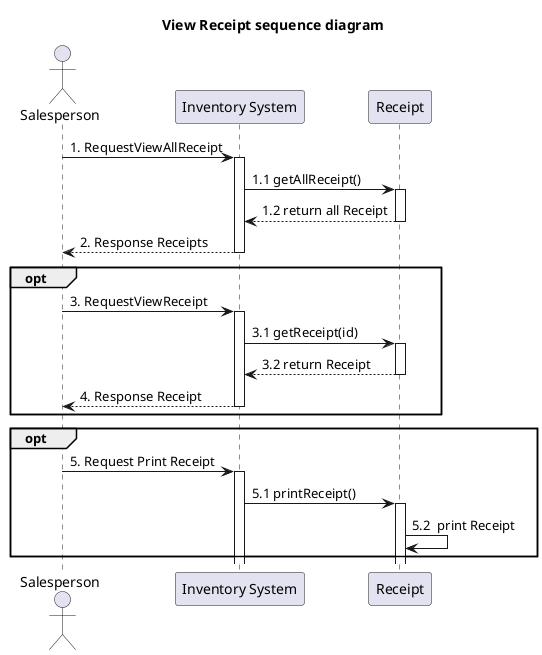 @startuml
'example
title View Receipt sequence diagram

actor Salesperson as actorSalesperson
participant "Inventory System" as InventorySystem
'participant "Inventory" as classInventory
participant "Receipt" as classReceipt

actorSalesperson -> InventorySystem: 1. RequestViewAllReceipt
activate InventorySystem

'-------------- START view product ---------------
InventorySystem -> classReceipt: 1.1 getAllReceipt()
activate classReceipt

classReceipt --> InventorySystem: 1.2 return all Receipt
deactivate classReceipt

InventorySystem --> actorSalesperson : 2. Response Receipts

deactivate InventorySystem


opt
actorSalesperson -> InventorySystem: 3. RequestViewReceipt
activate InventorySystem

InventorySystem -> classReceipt: 3.1 getReceipt(id)
activate classReceipt

classReceipt --> InventorySystem: 3.2 return Receipt
deactivate classReceipt


'-------------- END view product ---------------

InventorySystem --> actorSalesperson : 4. Response Receipt

deactivate InventorySystem
end


opt
actorSalesperson -> InventorySystem : 5. Request Print Receipt

activate InventorySystem

InventorySystem -> classReceipt : 5.1 printReceipt()
activate classReceipt

classReceipt -> classReceipt : 5.2  print Receipt

end




@enduml